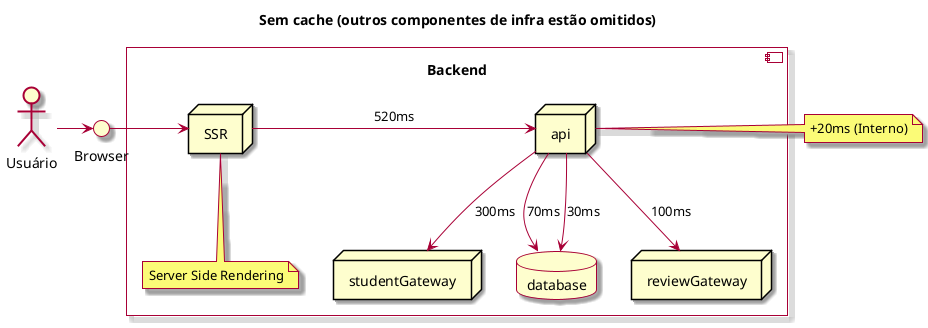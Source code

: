 @startuml

skin rose

Title: Sem cache (outros componentes de infra estão omitidos)

actor "Usuário" as actor
interface "Browser" as browser


actor -> browser


component "Backend\n" {

  node SSR
  node "api" as backend
  node reviewGateway as reviewGateway
  node studentGateway as studentGateway
  database database

  browser -> SSR
  note bottom of SSR: Server Side Rendering
  backend --> database: 70ms
  backend --> database: 30ms
  backend --> reviewGateway: 100ms
  backend --> studentGateway: 300ms

}

SSR -> backend: 520ms
note right of backend: +20ms (Interno)

@enduml